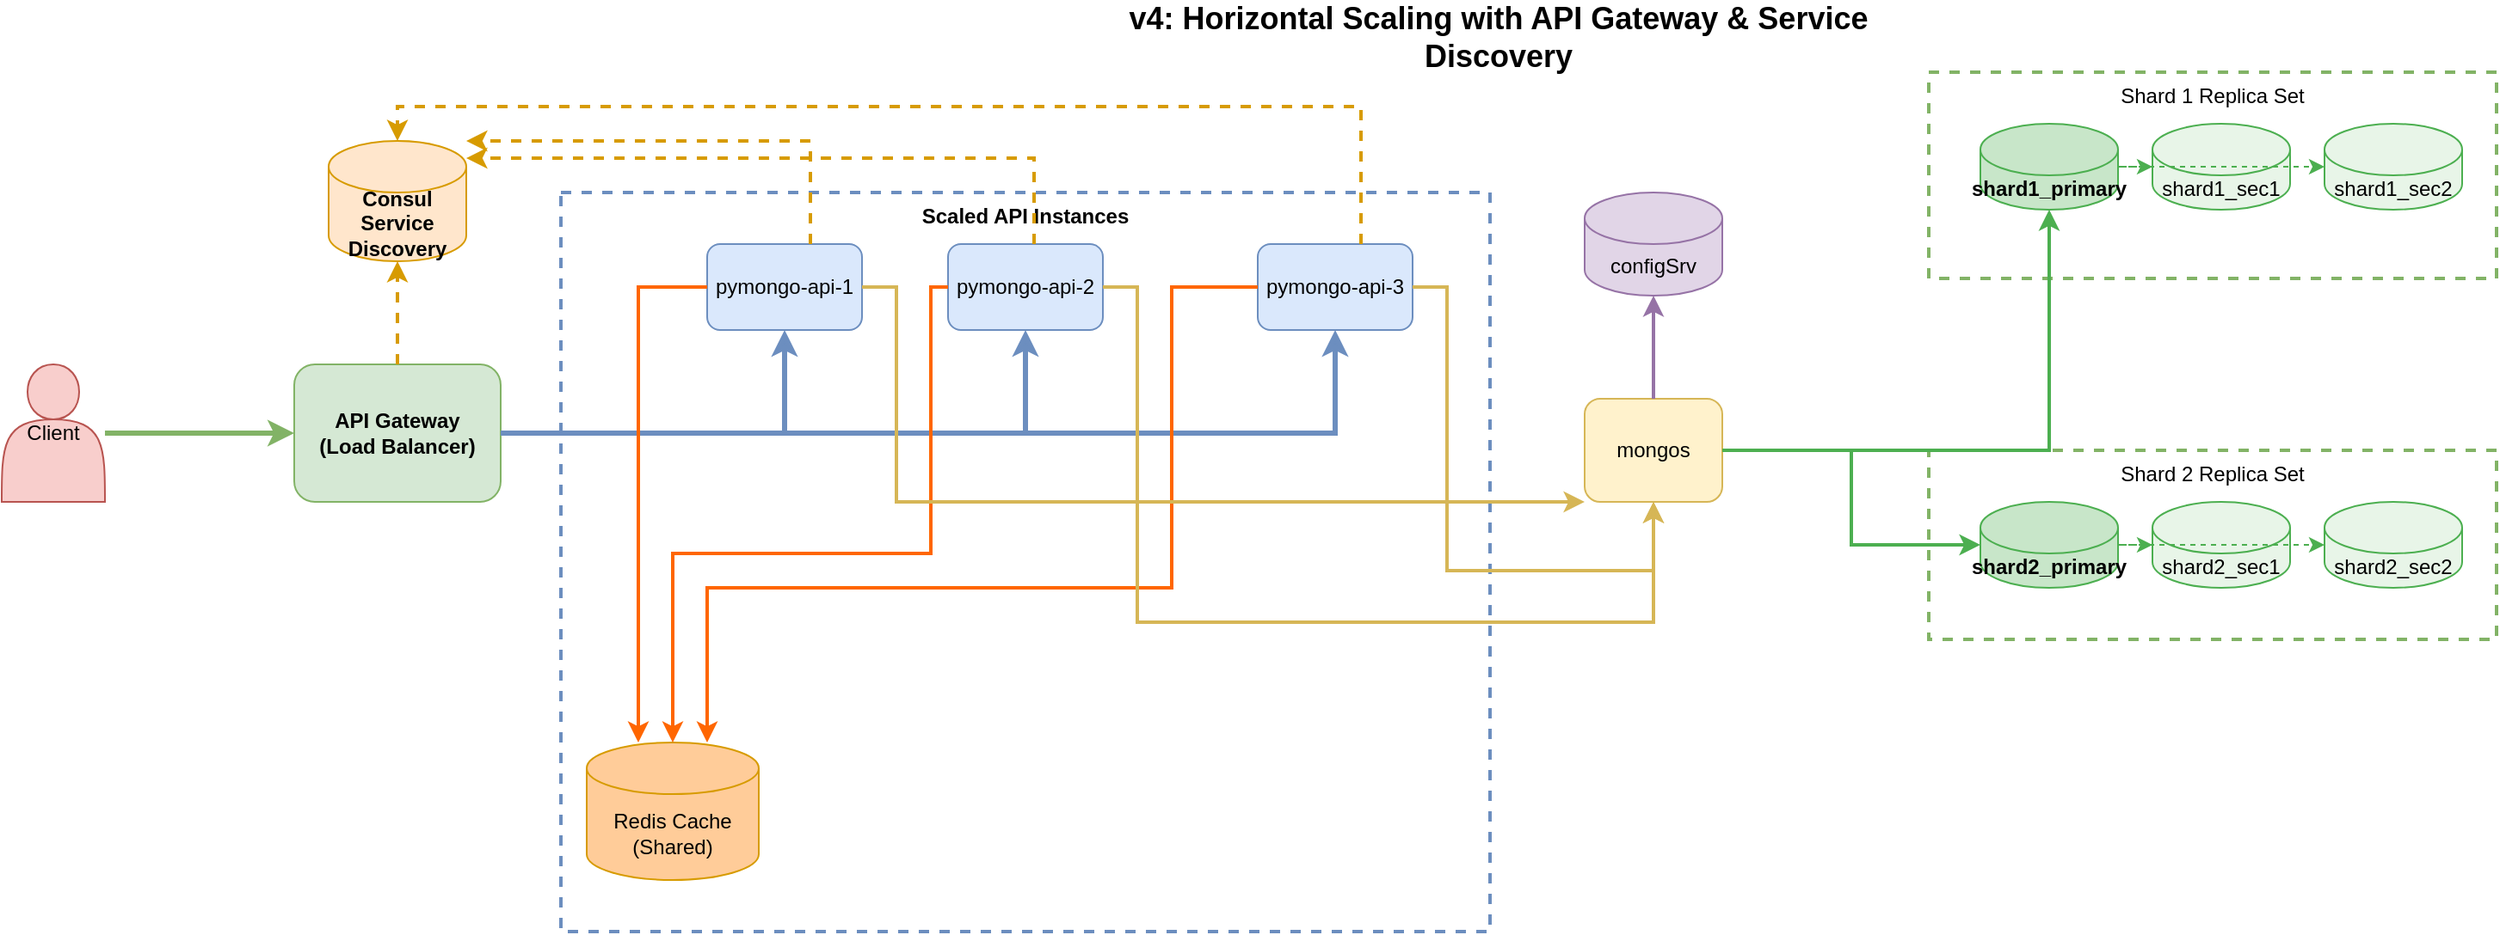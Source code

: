 <mxfile version="28.1.1">
  <diagram name="Scaling" id="scaling-v4-diagram">
    <mxGraphModel dx="2852" dy="1582" grid="1" gridSize="10" guides="1" tooltips="1" connect="1" arrows="1" fold="1" page="1" pageScale="1" pageWidth="2200" pageHeight="1400" math="0" shadow="0">
      <root>
        <mxCell id="0" />
        <mxCell id="1" parent="0" />
        <mxCell id="user-1" value="Client" style="shape=actor;whiteSpace=wrap;html=1;fillColor=#f8cecc;strokeColor=#b85450;" parent="1" vertex="1">
          <mxGeometry x="80" y="250" width="60" height="80" as="geometry" />
        </mxCell>
        <mxCell id="api-gateway" value="API Gateway&#xa;(Load Balancer)" style="rounded=1;whiteSpace=wrap;html=1;fillColor=#d5e8d4;strokeColor=#82b366;fontStyle=1;fontSize=12;" parent="1" vertex="1">
          <mxGeometry x="250" y="250" width="120" height="80" as="geometry" />
        </mxCell>
        <mxCell id="consul" value="Consul&#xa;Service Discovery" style="shape=cylinder3;whiteSpace=wrap;html=1;boundedLbl=1;backgroundOutline=1;size=15;fillColor=#ffe6cc;strokeColor=#d79b00;fontStyle=1;" parent="1" vertex="1">
          <mxGeometry x="270" y="120" width="80" height="70" as="geometry" />
        </mxCell>
        <mxCell id="api-instances-group" value="Scaled API Instances" style="rounded=0;whiteSpace=wrap;html=1;fillColor=none;strokeColor=#6c8ebf;strokeWidth=2;dashed=1;verticalAlign=top;fontStyle=1;" parent="1" vertex="1">
          <mxGeometry x="405" y="150" width="540" height="430" as="geometry" />
        </mxCell>
        <mxCell id="api-1" value="pymongo-api-1" style="rounded=1;whiteSpace=wrap;html=1;fillColor=#dae8fc;strokeColor=#6c8ebf;" parent="1" vertex="1">
          <mxGeometry x="490" y="180" width="90" height="50" as="geometry" />
        </mxCell>
        <mxCell id="api-2" value="pymongo-api-2" style="rounded=1;whiteSpace=wrap;html=1;fillColor=#dae8fc;strokeColor=#6c8ebf;" parent="1" vertex="1">
          <mxGeometry x="630" y="180" width="90" height="50" as="geometry" />
        </mxCell>
        <mxCell id="api-3" value="pymongo-api-3" style="rounded=1;whiteSpace=wrap;html=1;fillColor=#dae8fc;strokeColor=#6c8ebf;" parent="1" vertex="1">
          <mxGeometry x="810" y="180" width="90" height="50" as="geometry" />
        </mxCell>
        <mxCell id="redis-1" value="Redis Cache&#xa;(Shared)" style="shape=cylinder3;whiteSpace=wrap;html=1;boundedLbl=1;backgroundOutline=1;size=15;fillColor=#ffcc99;strokeColor=#d79b00;" parent="1" vertex="1">
          <mxGeometry x="420" y="470" width="100" height="80" as="geometry" />
        </mxCell>
        <mxCell id="config-1" value="configSrv" style="shape=cylinder3;whiteSpace=wrap;html=1;boundedLbl=1;backgroundOutline=1;size=15;fillColor=#e1d5e7;strokeColor=#9673a6;" parent="1" vertex="1">
          <mxGeometry x="1000" y="150" width="80" height="60" as="geometry" />
        </mxCell>
        <mxCell id="mongos-1" value="mongos" style="rounded=1;whiteSpace=wrap;html=1;fillColor=#fff2cc;strokeColor=#d6b656;" parent="1" vertex="1">
          <mxGeometry x="1000" y="270" width="80" height="60" as="geometry" />
        </mxCell>
        <mxCell id="shard1-group" value="Shard 1 Replica Set" style="rounded=0;whiteSpace=wrap;html=1;fillColor=none;strokeColor=#82b366;strokeWidth=2;dashed=1;verticalAlign=top;" parent="1" vertex="1">
          <mxGeometry x="1200" y="80" width="330" height="120" as="geometry" />
        </mxCell>
        <mxCell id="shard1-primary" value="shard1_primary" style="shape=cylinder3;whiteSpace=wrap;html=1;boundedLbl=1;backgroundOutline=1;size=15;fillColor=#c8e6c9;strokeColor=#4caf50;fontStyle=1;" parent="1" vertex="1">
          <mxGeometry x="1230" y="110" width="80" height="50" as="geometry" />
        </mxCell>
        <mxCell id="shard1-sec1" value="shard1_sec1" style="shape=cylinder3;whiteSpace=wrap;html=1;boundedLbl=1;backgroundOutline=1;size=15;fillColor=#e8f5e8;strokeColor=#4caf50;" parent="1" vertex="1">
          <mxGeometry x="1330" y="110" width="80" height="50" as="geometry" />
        </mxCell>
        <mxCell id="shard1-sec2" value="shard1_sec2" style="shape=cylinder3;whiteSpace=wrap;html=1;boundedLbl=1;backgroundOutline=1;size=15;fillColor=#e8f5e8;strokeColor=#4caf50;" parent="1" vertex="1">
          <mxGeometry x="1430" y="110" width="80" height="50" as="geometry" />
        </mxCell>
        <mxCell id="shard2-group" value="Shard 2 Replica Set" style="rounded=0;whiteSpace=wrap;html=1;fillColor=none;strokeColor=#82b366;strokeWidth=2;dashed=1;verticalAlign=top;" parent="1" vertex="1">
          <mxGeometry x="1200" y="300" width="330" height="110" as="geometry" />
        </mxCell>
        <mxCell id="shard2-primary" value="shard2_primary" style="shape=cylinder3;whiteSpace=wrap;html=1;boundedLbl=1;backgroundOutline=1;size=15;fillColor=#c8e6c9;strokeColor=#4caf50;fontStyle=1;" parent="1" vertex="1">
          <mxGeometry x="1230" y="330" width="80" height="50" as="geometry" />
        </mxCell>
        <mxCell id="shard2-sec1" value="shard2_sec1" style="shape=cylinder3;whiteSpace=wrap;html=1;boundedLbl=1;backgroundOutline=1;size=15;fillColor=#e8f5e8;strokeColor=#4caf50;" parent="1" vertex="1">
          <mxGeometry x="1330" y="330" width="80" height="50" as="geometry" />
        </mxCell>
        <mxCell id="shard2-sec2" value="shard2_sec2" style="shape=cylinder3;whiteSpace=wrap;html=1;boundedLbl=1;backgroundOutline=1;size=15;fillColor=#e8f5e8;strokeColor=#4caf50;" parent="1" vertex="1">
          <mxGeometry x="1430" y="330" width="80" height="50" as="geometry" />
        </mxCell>
        <mxCell id="user-to-gateway" style="edgeStyle=orthogonalEdgeStyle;rounded=0;orthogonalLoop=1;jettySize=auto;html=1;strokeWidth=3;strokeColor=#82b366;endArrow=classic;" parent="1" source="user-1" target="api-gateway" edge="1">
          <mxGeometry relative="1" as="geometry" />
        </mxCell>
        <mxCell id="gateway-to-consul" style="edgeStyle=orthogonalEdgeStyle;rounded=0;orthogonalLoop=1;jettySize=auto;html=1;strokeWidth=2;strokeColor=#d79b00;dashed=1;endArrow=classic;" parent="1" source="api-gateway" target="consul" edge="1">
          <mxGeometry relative="1" as="geometry" />
        </mxCell>
        <mxCell id="gateway-to-api1" style="edgeStyle=orthogonalEdgeStyle;rounded=0;orthogonalLoop=1;jettySize=auto;html=1;strokeWidth=3;strokeColor=#6c8ebf;endArrow=classic;" parent="1" source="api-gateway" target="api-1" edge="1">
          <mxGeometry relative="1" as="geometry" />
        </mxCell>
        <mxCell id="gateway-to-api2" style="edgeStyle=orthogonalEdgeStyle;rounded=0;orthogonalLoop=1;jettySize=auto;html=1;strokeWidth=3;strokeColor=#6c8ebf;endArrow=classic;" parent="1" source="api-gateway" target="api-2" edge="1">
          <mxGeometry relative="1" as="geometry" />
        </mxCell>
        <mxCell id="gateway-to-api3" style="edgeStyle=orthogonalEdgeStyle;rounded=0;orthogonalLoop=1;jettySize=auto;html=1;strokeWidth=3;strokeColor=#6c8ebf;endArrow=classic;" parent="1" source="api-gateway" target="api-3" edge="1">
          <mxGeometry relative="1" as="geometry" />
        </mxCell>
        <mxCell id="api1-to-consul" style="edgeStyle=orthogonalEdgeStyle;rounded=0;orthogonalLoop=1;jettySize=auto;html=1;strokeWidth=2;strokeColor=#d79b00;dashed=1;endArrow=classic;" parent="1" source="api-1" target="consul" edge="1">
          <mxGeometry relative="1" as="geometry">
            <Array as="points">
              <mxPoint x="550" y="120" />
            </Array>
          </mxGeometry>
        </mxCell>
        <mxCell id="api2-to-consul" style="edgeStyle=orthogonalEdgeStyle;rounded=0;orthogonalLoop=1;jettySize=auto;html=1;strokeWidth=2;strokeColor=#d79b00;dashed=1;endArrow=classic;" parent="1" source="api-2" target="consul" edge="1">
          <mxGeometry relative="1" as="geometry">
            <Array as="points">
              <mxPoint x="680" y="130" />
            </Array>
          </mxGeometry>
        </mxCell>
        <mxCell id="api3-to-consul" style="edgeStyle=orthogonalEdgeStyle;rounded=0;orthogonalLoop=1;jettySize=auto;html=1;strokeWidth=2;strokeColor=#d79b00;dashed=1;endArrow=classic;" parent="1" source="api-3" target="consul" edge="1">
          <mxGeometry relative="1" as="geometry">
            <Array as="points">
              <mxPoint x="870" y="100" />
              <mxPoint x="310" y="100" />
            </Array>
          </mxGeometry>
        </mxCell>
        <mxCell id="api1-to-redis" style="edgeStyle=orthogonalEdgeStyle;rounded=0;orthogonalLoop=1;jettySize=auto;html=1;strokeWidth=2;strokeColor=#ff6600;endArrow=classic;" parent="1" source="api-1" target="redis-1" edge="1">
          <mxGeometry relative="1" as="geometry">
            <Array as="points">
              <mxPoint x="450" y="205" />
            </Array>
          </mxGeometry>
        </mxCell>
        <mxCell id="api2-to-redis" style="edgeStyle=orthogonalEdgeStyle;rounded=0;orthogonalLoop=1;jettySize=auto;html=1;strokeWidth=2;strokeColor=#ff6600;endArrow=classic;" parent="1" source="api-2" target="redis-1" edge="1">
          <mxGeometry relative="1" as="geometry">
            <Array as="points">
              <mxPoint x="620" y="205" />
              <mxPoint x="620" y="360" />
              <mxPoint x="470" y="360" />
            </Array>
          </mxGeometry>
        </mxCell>
        <mxCell id="api3-to-redis" style="edgeStyle=orthogonalEdgeStyle;rounded=0;orthogonalLoop=1;jettySize=auto;html=1;strokeWidth=2;strokeColor=#ff6600;endArrow=classic;" parent="1" source="api-3" target="redis-1" edge="1">
          <mxGeometry relative="1" as="geometry">
            <Array as="points">
              <mxPoint x="760" y="205" />
              <mxPoint x="760" y="380" />
              <mxPoint x="490" y="380" />
            </Array>
          </mxGeometry>
        </mxCell>
        <mxCell id="api1-to-mongos" style="edgeStyle=orthogonalEdgeStyle;rounded=0;orthogonalLoop=1;jettySize=auto;html=1;strokeWidth=2;strokeColor=#d6b656;endArrow=classic;" parent="1" source="api-1" target="mongos-1" edge="1">
          <mxGeometry relative="1" as="geometry">
            <Array as="points">
              <mxPoint x="600" y="330" />
            </Array>
          </mxGeometry>
        </mxCell>
        <mxCell id="api2-to-mongos" style="edgeStyle=orthogonalEdgeStyle;rounded=0;orthogonalLoop=1;jettySize=auto;html=1;strokeWidth=2;strokeColor=#d6b656;endArrow=classic;" parent="1" source="api-2" target="mongos-1" edge="1">
          <mxGeometry relative="1" as="geometry">
            <Array as="points">
              <mxPoint x="740" y="205" />
              <mxPoint x="740" y="400" />
              <mxPoint x="1040" y="400" />
            </Array>
          </mxGeometry>
        </mxCell>
        <mxCell id="api3-to-mongos" style="edgeStyle=orthogonalEdgeStyle;rounded=0;orthogonalLoop=1;jettySize=auto;html=1;strokeWidth=2;strokeColor=#d6b656;endArrow=classic;" parent="1" source="api-3" target="mongos-1" edge="1">
          <mxGeometry relative="1" as="geometry">
            <Array as="points">
              <mxPoint x="920" y="205" />
              <mxPoint x="920" y="370" />
              <mxPoint x="1040" y="370" />
            </Array>
          </mxGeometry>
        </mxCell>
        <mxCell id="mongos-to-config" style="edgeStyle=orthogonalEdgeStyle;rounded=0;orthogonalLoop=1;jettySize=auto;html=1;strokeWidth=2;strokeColor=#9673a6;endArrow=classic;" parent="1" source="mongos-1" target="config-1" edge="1">
          <mxGeometry relative="1" as="geometry" />
        </mxCell>
        <mxCell id="mongos-to-shard1" style="edgeStyle=orthogonalEdgeStyle;rounded=0;orthogonalLoop=1;jettySize=auto;html=1;strokeWidth=2;strokeColor=#4caf50;endArrow=classic;" parent="1" source="mongos-1" target="shard1-primary" edge="1">
          <mxGeometry relative="1" as="geometry" />
        </mxCell>
        <mxCell id="mongos-to-shard2" style="edgeStyle=orthogonalEdgeStyle;rounded=0;orthogonalLoop=1;jettySize=auto;html=1;strokeWidth=2;strokeColor=#4caf50;endArrow=classic;" parent="1" source="mongos-1" target="shard2-primary" edge="1">
          <mxGeometry relative="1" as="geometry" />
        </mxCell>
        <mxCell id="shard1-repl1" style="edgeStyle=orthogonalEdgeStyle;rounded=0;orthogonalLoop=1;jettySize=auto;html=1;strokeWidth=1;strokeColor=#4caf50;dashed=1;endArrow=classic;" parent="1" source="shard1-primary" target="shard1-sec1" edge="1">
          <mxGeometry relative="1" as="geometry" />
        </mxCell>
        <mxCell id="shard1-repl2" style="edgeStyle=orthogonalEdgeStyle;rounded=0;orthogonalLoop=1;jettySize=auto;html=1;strokeWidth=1;strokeColor=#4caf50;dashed=1;endArrow=classic;" parent="1" source="shard1-primary" target="shard1-sec2" edge="1">
          <mxGeometry relative="1" as="geometry" />
        </mxCell>
        <mxCell id="shard2-repl1" style="edgeStyle=orthogonalEdgeStyle;rounded=0;orthogonalLoop=1;jettySize=auto;html=1;strokeWidth=1;strokeColor=#4caf50;dashed=1;endArrow=classic;" parent="1" source="shard2-primary" target="shard2-sec1" edge="1">
          <mxGeometry relative="1" as="geometry" />
        </mxCell>
        <mxCell id="shard2-repl2" style="edgeStyle=orthogonalEdgeStyle;rounded=0;orthogonalLoop=1;jettySize=auto;html=1;strokeWidth=1;strokeColor=#4caf50;dashed=1;endArrow=classic;" parent="1" source="shard2-primary" target="shard2-sec2" edge="1">
          <mxGeometry relative="1" as="geometry" />
        </mxCell>
        <mxCell id="title" value="v4: Horizontal Scaling with API Gateway &amp; Service Discovery" style="text;html=1;strokeColor=none;fillColor=none;align=center;verticalAlign=middle;whiteSpace=wrap;rounded=0;fontSize=18;fontStyle=1;" parent="1" vertex="1">
          <mxGeometry x="700" y="40" width="500" height="40" as="geometry" />
        </mxCell>
      </root>
    </mxGraphModel>
  </diagram>
</mxfile>
